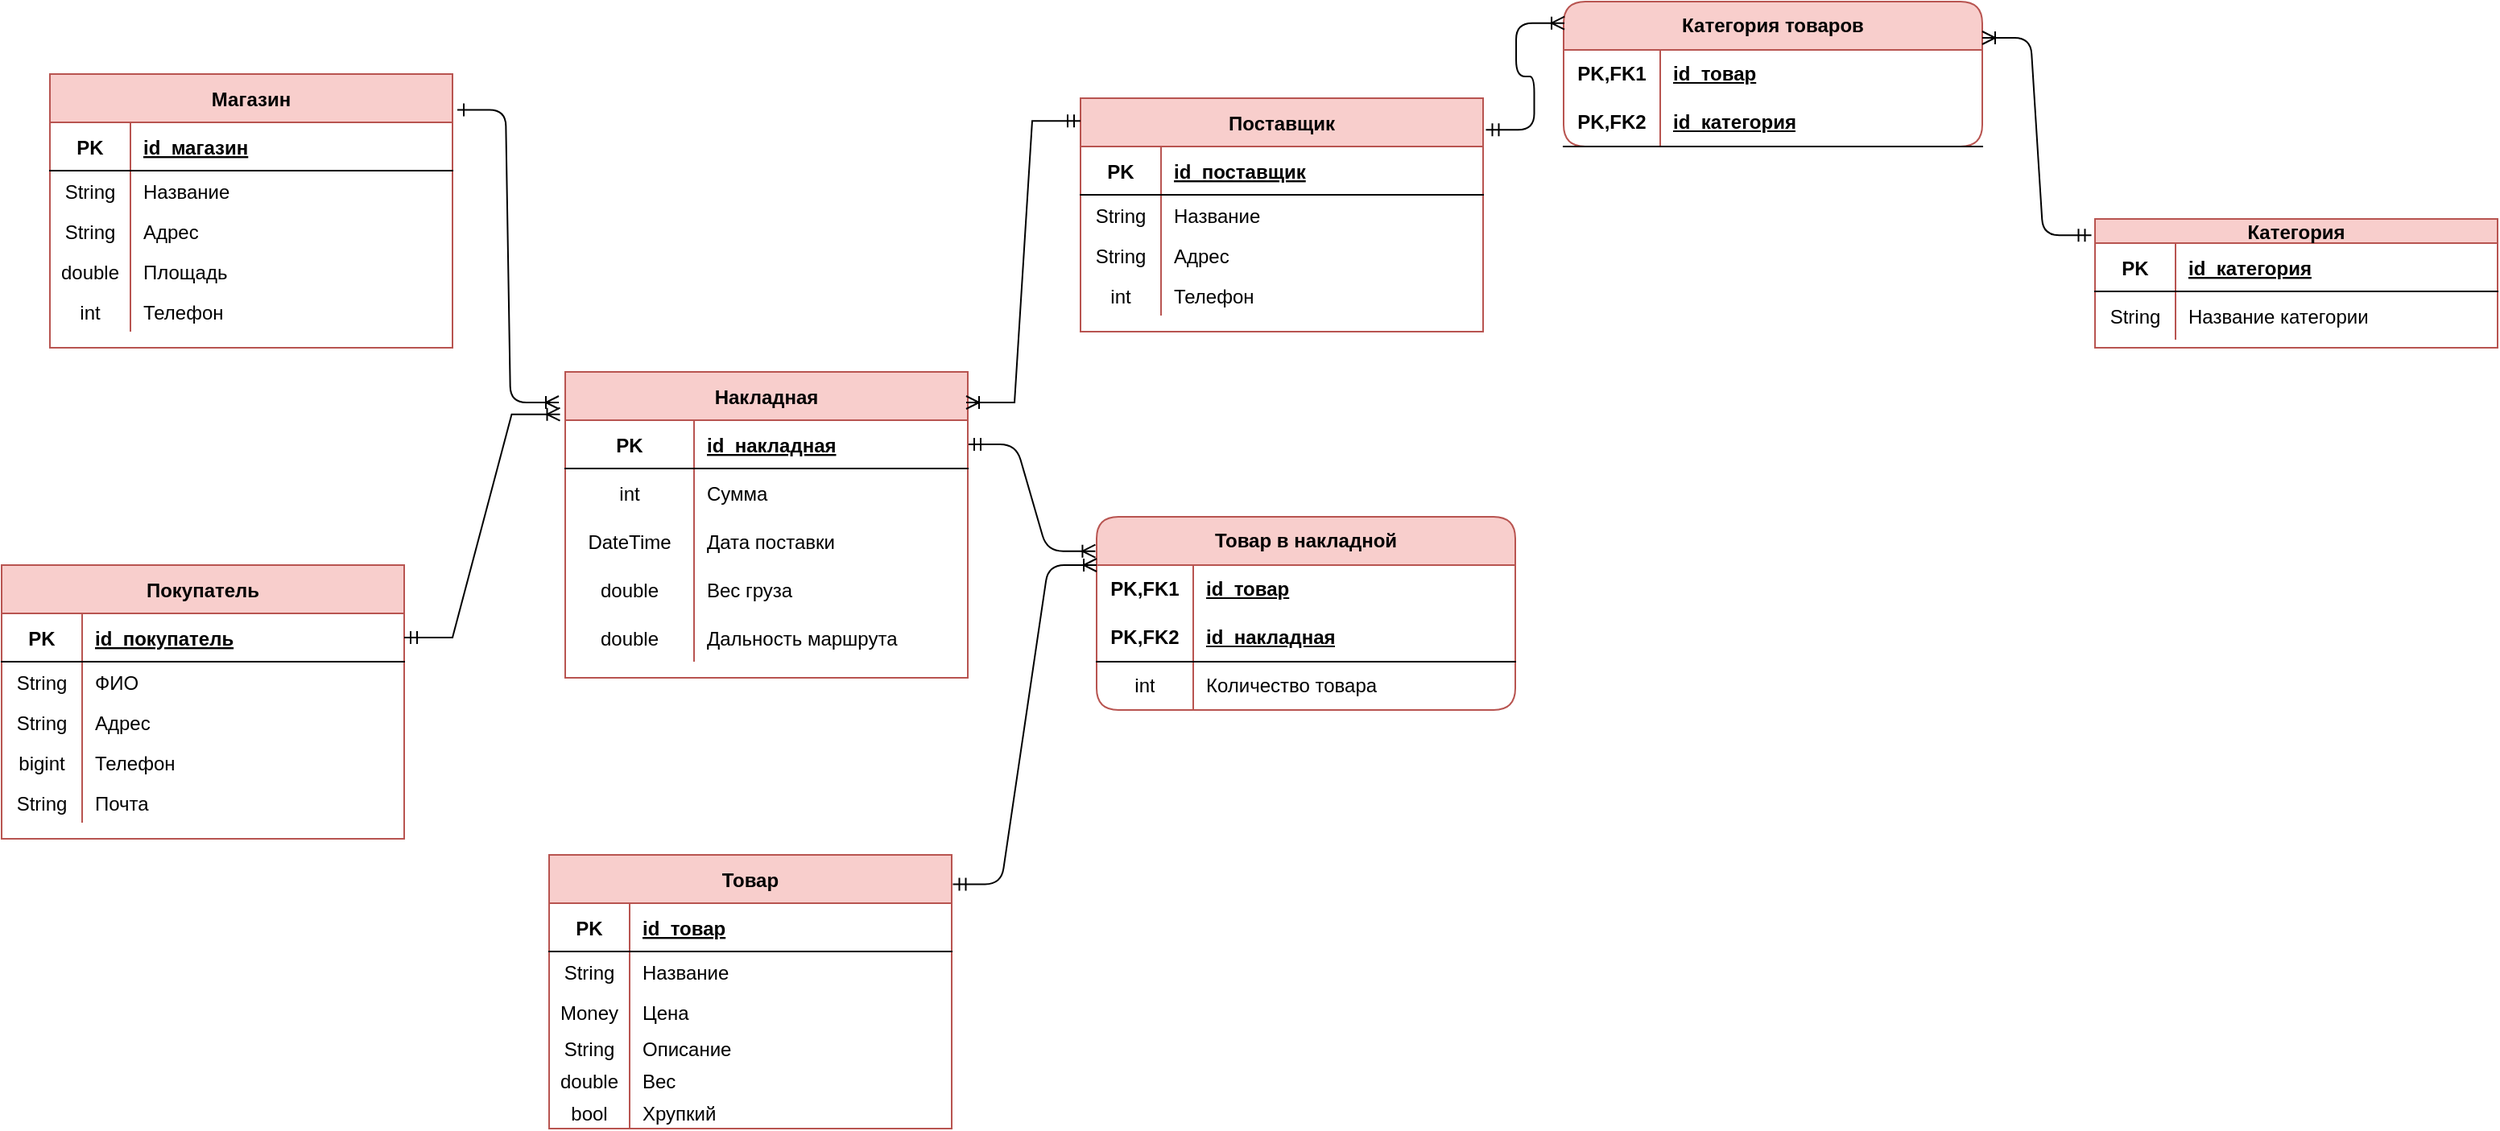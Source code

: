 <mxfile version="23.1.5" type="device">
  <diagram id="R2lEEEUBdFMjLlhIrx00" name="Page-1">
    <mxGraphModel dx="1687" dy="2084" grid="1" gridSize="10" guides="1" tooltips="1" connect="1" arrows="1" fold="1" page="1" pageScale="1" pageWidth="850" pageHeight="1100" math="0" shadow="0" extFonts="Permanent Marker^https://fonts.googleapis.com/css?family=Permanent+Marker">
      <root>
        <mxCell id="0" />
        <mxCell id="1" parent="0" />
        <mxCell id="C-vyLk0tnHw3VtMMgP7b-1" value="" style="edgeStyle=entityRelationEdgeStyle;endArrow=ERoneToMany;startArrow=ERmandOne;endFill=0;startFill=0;exitX=1;exitY=0.5;exitDx=0;exitDy=0;entryX=-0.003;entryY=0.178;entryDx=0;entryDy=0;entryPerimeter=0;" parent="1" source="C-vyLk0tnHw3VtMMgP7b-3" target="NhGlkrk8N-xeIOU9hK8n-45" edge="1">
          <mxGeometry width="100" height="100" relative="1" as="geometry">
            <mxPoint x="1030" y="310" as="sourcePoint" />
            <mxPoint x="1030" y="490" as="targetPoint" />
          </mxGeometry>
        </mxCell>
        <mxCell id="C-vyLk0tnHw3VtMMgP7b-2" value="Накладная" style="shape=table;startSize=30;container=1;collapsible=1;childLayout=tableLayout;fixedRows=1;rowLines=0;fontStyle=1;align=center;resizeLast=1;fillColor=#f8cecc;strokeColor=#b85450;" parent="1" vertex="1">
          <mxGeometry x="450" y="40" width="250" height="190" as="geometry" />
        </mxCell>
        <mxCell id="C-vyLk0tnHw3VtMMgP7b-3" value="" style="shape=partialRectangle;collapsible=0;dropTarget=0;pointerEvents=0;fillColor=none;points=[[0,0.5],[1,0.5]];portConstraint=eastwest;top=0;left=0;right=0;bottom=1;" parent="C-vyLk0tnHw3VtMMgP7b-2" vertex="1">
          <mxGeometry y="30" width="250" height="30" as="geometry" />
        </mxCell>
        <mxCell id="C-vyLk0tnHw3VtMMgP7b-4" value="PK" style="shape=partialRectangle;overflow=hidden;connectable=0;fillColor=none;top=0;left=0;bottom=0;right=0;fontStyle=1;" parent="C-vyLk0tnHw3VtMMgP7b-3" vertex="1">
          <mxGeometry width="80" height="30" as="geometry">
            <mxRectangle width="80" height="30" as="alternateBounds" />
          </mxGeometry>
        </mxCell>
        <mxCell id="C-vyLk0tnHw3VtMMgP7b-5" value="id_накладная" style="shape=partialRectangle;overflow=hidden;connectable=0;fillColor=none;top=0;left=0;bottom=0;right=0;align=left;spacingLeft=6;fontStyle=5;" parent="C-vyLk0tnHw3VtMMgP7b-3" vertex="1">
          <mxGeometry x="80" width="170" height="30" as="geometry">
            <mxRectangle width="170" height="30" as="alternateBounds" />
          </mxGeometry>
        </mxCell>
        <mxCell id="KsiTcAA8DqV0plGHIo-i-21" value="" style="shape=partialRectangle;collapsible=0;dropTarget=0;pointerEvents=0;fillColor=none;points=[[0,0.5],[1,0.5]];portConstraint=eastwest;top=0;left=0;right=0;bottom=0;" parent="C-vyLk0tnHw3VtMMgP7b-2" vertex="1">
          <mxGeometry y="60" width="250" height="30" as="geometry" />
        </mxCell>
        <mxCell id="KsiTcAA8DqV0plGHIo-i-22" value="int" style="shape=partialRectangle;overflow=hidden;connectable=0;fillColor=none;top=0;left=0;bottom=0;right=0;fontStyle=0" parent="KsiTcAA8DqV0plGHIo-i-21" vertex="1">
          <mxGeometry width="80" height="30" as="geometry">
            <mxRectangle width="80" height="30" as="alternateBounds" />
          </mxGeometry>
        </mxCell>
        <mxCell id="KsiTcAA8DqV0plGHIo-i-23" value="Сумма" style="shape=partialRectangle;overflow=hidden;connectable=0;fillColor=none;top=0;left=0;bottom=0;right=0;align=left;spacingLeft=6;" parent="KsiTcAA8DqV0plGHIo-i-21" vertex="1">
          <mxGeometry x="80" width="170" height="30" as="geometry">
            <mxRectangle width="170" height="30" as="alternateBounds" />
          </mxGeometry>
        </mxCell>
        <mxCell id="NhGlkrk8N-xeIOU9hK8n-42" value="" style="shape=partialRectangle;collapsible=0;dropTarget=0;pointerEvents=0;fillColor=none;points=[[0,0.5],[1,0.5]];portConstraint=eastwest;top=0;left=0;right=0;bottom=0;" vertex="1" parent="C-vyLk0tnHw3VtMMgP7b-2">
          <mxGeometry y="90" width="250" height="30" as="geometry" />
        </mxCell>
        <mxCell id="NhGlkrk8N-xeIOU9hK8n-43" value="DateTime" style="shape=partialRectangle;overflow=hidden;connectable=0;fillColor=none;top=0;left=0;bottom=0;right=0;fontStyle=0" vertex="1" parent="NhGlkrk8N-xeIOU9hK8n-42">
          <mxGeometry width="80" height="30" as="geometry">
            <mxRectangle width="80" height="30" as="alternateBounds" />
          </mxGeometry>
        </mxCell>
        <mxCell id="NhGlkrk8N-xeIOU9hK8n-44" value="Дата поставки" style="shape=partialRectangle;overflow=hidden;connectable=0;fillColor=none;top=0;left=0;bottom=0;right=0;align=left;spacingLeft=6;" vertex="1" parent="NhGlkrk8N-xeIOU9hK8n-42">
          <mxGeometry x="80" width="170" height="30" as="geometry">
            <mxRectangle width="170" height="30" as="alternateBounds" />
          </mxGeometry>
        </mxCell>
        <mxCell id="NhGlkrk8N-xeIOU9hK8n-59" value="" style="shape=partialRectangle;collapsible=0;dropTarget=0;pointerEvents=0;fillColor=none;points=[[0,0.5],[1,0.5]];portConstraint=eastwest;top=0;left=0;right=0;bottom=0;" vertex="1" parent="C-vyLk0tnHw3VtMMgP7b-2">
          <mxGeometry y="120" width="250" height="30" as="geometry" />
        </mxCell>
        <mxCell id="NhGlkrk8N-xeIOU9hK8n-60" value="double" style="shape=partialRectangle;overflow=hidden;connectable=0;fillColor=none;top=0;left=0;bottom=0;right=0;fontStyle=0" vertex="1" parent="NhGlkrk8N-xeIOU9hK8n-59">
          <mxGeometry width="80" height="30" as="geometry">
            <mxRectangle width="80" height="30" as="alternateBounds" />
          </mxGeometry>
        </mxCell>
        <mxCell id="NhGlkrk8N-xeIOU9hK8n-61" value="Вес груза" style="shape=partialRectangle;overflow=hidden;connectable=0;fillColor=none;top=0;left=0;bottom=0;right=0;align=left;spacingLeft=6;" vertex="1" parent="NhGlkrk8N-xeIOU9hK8n-59">
          <mxGeometry x="80" width="170" height="30" as="geometry">
            <mxRectangle width="170" height="30" as="alternateBounds" />
          </mxGeometry>
        </mxCell>
        <mxCell id="NhGlkrk8N-xeIOU9hK8n-62" value="" style="shape=partialRectangle;collapsible=0;dropTarget=0;pointerEvents=0;fillColor=none;points=[[0,0.5],[1,0.5]];portConstraint=eastwest;top=0;left=0;right=0;bottom=0;" vertex="1" parent="C-vyLk0tnHw3VtMMgP7b-2">
          <mxGeometry y="150" width="250" height="30" as="geometry" />
        </mxCell>
        <mxCell id="NhGlkrk8N-xeIOU9hK8n-63" value="double" style="shape=partialRectangle;overflow=hidden;connectable=0;fillColor=none;top=0;left=0;bottom=0;right=0;fontStyle=0" vertex="1" parent="NhGlkrk8N-xeIOU9hK8n-62">
          <mxGeometry width="80" height="30" as="geometry">
            <mxRectangle width="80" height="30" as="alternateBounds" />
          </mxGeometry>
        </mxCell>
        <mxCell id="NhGlkrk8N-xeIOU9hK8n-64" value="Дальность маршрута" style="shape=partialRectangle;overflow=hidden;connectable=0;fillColor=none;top=0;left=0;bottom=0;right=0;align=left;spacingLeft=6;" vertex="1" parent="NhGlkrk8N-xeIOU9hK8n-62">
          <mxGeometry x="80" width="170" height="30" as="geometry">
            <mxRectangle width="170" height="30" as="alternateBounds" />
          </mxGeometry>
        </mxCell>
        <mxCell id="C-vyLk0tnHw3VtMMgP7b-23" value="Товар" style="shape=table;startSize=30;container=1;collapsible=1;childLayout=tableLayout;fixedRows=1;rowLines=0;fontStyle=1;align=center;resizeLast=1;fillColor=#f8cecc;strokeColor=#b85450;" parent="1" vertex="1">
          <mxGeometry x="440" y="340" width="250" height="170" as="geometry" />
        </mxCell>
        <mxCell id="C-vyLk0tnHw3VtMMgP7b-24" value="" style="shape=partialRectangle;collapsible=0;dropTarget=0;pointerEvents=0;fillColor=none;points=[[0,0.5],[1,0.5]];portConstraint=eastwest;top=0;left=0;right=0;bottom=1;" parent="C-vyLk0tnHw3VtMMgP7b-23" vertex="1">
          <mxGeometry y="30" width="250" height="30" as="geometry" />
        </mxCell>
        <mxCell id="C-vyLk0tnHw3VtMMgP7b-25" value="PK" style="shape=partialRectangle;overflow=hidden;connectable=0;fillColor=none;top=0;left=0;bottom=0;right=0;fontStyle=1;" parent="C-vyLk0tnHw3VtMMgP7b-24" vertex="1">
          <mxGeometry width="50" height="30" as="geometry">
            <mxRectangle width="50" height="30" as="alternateBounds" />
          </mxGeometry>
        </mxCell>
        <mxCell id="C-vyLk0tnHw3VtMMgP7b-26" value="id_товар" style="shape=partialRectangle;overflow=hidden;connectable=0;fillColor=none;top=0;left=0;bottom=0;right=0;align=left;spacingLeft=6;fontStyle=5;" parent="C-vyLk0tnHw3VtMMgP7b-24" vertex="1">
          <mxGeometry x="50" width="200" height="30" as="geometry">
            <mxRectangle width="200" height="30" as="alternateBounds" />
          </mxGeometry>
        </mxCell>
        <mxCell id="C-vyLk0tnHw3VtMMgP7b-27" value="" style="shape=partialRectangle;collapsible=0;dropTarget=0;pointerEvents=0;fillColor=none;points=[[0,0.5],[1,0.5]];portConstraint=eastwest;top=0;left=0;right=0;bottom=0;" parent="C-vyLk0tnHw3VtMMgP7b-23" vertex="1">
          <mxGeometry y="60" width="250" height="25" as="geometry" />
        </mxCell>
        <mxCell id="C-vyLk0tnHw3VtMMgP7b-28" value="String" style="shape=partialRectangle;overflow=hidden;connectable=0;fillColor=none;top=0;left=0;bottom=0;right=0;" parent="C-vyLk0tnHw3VtMMgP7b-27" vertex="1">
          <mxGeometry width="50" height="25" as="geometry">
            <mxRectangle width="50" height="25" as="alternateBounds" />
          </mxGeometry>
        </mxCell>
        <mxCell id="C-vyLk0tnHw3VtMMgP7b-29" value="Название" style="shape=partialRectangle;overflow=hidden;connectable=0;fillColor=none;top=0;left=0;bottom=0;right=0;align=left;spacingLeft=6;" parent="C-vyLk0tnHw3VtMMgP7b-27" vertex="1">
          <mxGeometry x="50" width="200" height="25" as="geometry">
            <mxRectangle width="200" height="25" as="alternateBounds" />
          </mxGeometry>
        </mxCell>
        <mxCell id="KsiTcAA8DqV0plGHIo-i-15" value="" style="shape=partialRectangle;collapsible=0;dropTarget=0;pointerEvents=0;fillColor=none;points=[[0,0.5],[1,0.5]];portConstraint=eastwest;top=0;left=0;right=0;bottom=0;" parent="C-vyLk0tnHw3VtMMgP7b-23" vertex="1">
          <mxGeometry y="85" width="250" height="25" as="geometry" />
        </mxCell>
        <mxCell id="KsiTcAA8DqV0plGHIo-i-16" value="Money" style="shape=partialRectangle;overflow=hidden;connectable=0;fillColor=none;top=0;left=0;bottom=0;right=0;" parent="KsiTcAA8DqV0plGHIo-i-15" vertex="1">
          <mxGeometry width="50" height="25" as="geometry">
            <mxRectangle width="50" height="25" as="alternateBounds" />
          </mxGeometry>
        </mxCell>
        <mxCell id="KsiTcAA8DqV0plGHIo-i-17" value="Цена" style="shape=partialRectangle;overflow=hidden;connectable=0;fillColor=none;top=0;left=0;bottom=0;right=0;align=left;spacingLeft=6;" parent="KsiTcAA8DqV0plGHIo-i-15" vertex="1">
          <mxGeometry x="50" width="200" height="25" as="geometry">
            <mxRectangle width="200" height="25" as="alternateBounds" />
          </mxGeometry>
        </mxCell>
        <mxCell id="NhGlkrk8N-xeIOU9hK8n-65" value="" style="shape=partialRectangle;collapsible=0;dropTarget=0;pointerEvents=0;fillColor=none;points=[[0,0.5],[1,0.5]];portConstraint=eastwest;top=0;left=0;right=0;bottom=0;" vertex="1" parent="C-vyLk0tnHw3VtMMgP7b-23">
          <mxGeometry y="110" width="250" height="20" as="geometry" />
        </mxCell>
        <mxCell id="NhGlkrk8N-xeIOU9hK8n-66" value="String" style="shape=partialRectangle;overflow=hidden;connectable=0;fillColor=none;top=0;left=0;bottom=0;right=0;" vertex="1" parent="NhGlkrk8N-xeIOU9hK8n-65">
          <mxGeometry width="50" height="20" as="geometry">
            <mxRectangle width="50" height="20" as="alternateBounds" />
          </mxGeometry>
        </mxCell>
        <mxCell id="NhGlkrk8N-xeIOU9hK8n-67" value="Описание" style="shape=partialRectangle;overflow=hidden;connectable=0;fillColor=none;top=0;left=0;bottom=0;right=0;align=left;spacingLeft=6;" vertex="1" parent="NhGlkrk8N-xeIOU9hK8n-65">
          <mxGeometry x="50" width="200" height="20" as="geometry">
            <mxRectangle width="200" height="20" as="alternateBounds" />
          </mxGeometry>
        </mxCell>
        <mxCell id="NhGlkrk8N-xeIOU9hK8n-68" value="" style="shape=partialRectangle;collapsible=0;dropTarget=0;pointerEvents=0;fillColor=none;points=[[0,0.5],[1,0.5]];portConstraint=eastwest;top=0;left=0;right=0;bottom=0;" vertex="1" parent="C-vyLk0tnHw3VtMMgP7b-23">
          <mxGeometry y="130" width="250" height="20" as="geometry" />
        </mxCell>
        <mxCell id="NhGlkrk8N-xeIOU9hK8n-69" value="double" style="shape=partialRectangle;overflow=hidden;connectable=0;fillColor=none;top=0;left=0;bottom=0;right=0;" vertex="1" parent="NhGlkrk8N-xeIOU9hK8n-68">
          <mxGeometry width="50" height="20" as="geometry">
            <mxRectangle width="50" height="20" as="alternateBounds" />
          </mxGeometry>
        </mxCell>
        <mxCell id="NhGlkrk8N-xeIOU9hK8n-70" value="Вес" style="shape=partialRectangle;overflow=hidden;connectable=0;fillColor=none;top=0;left=0;bottom=0;right=0;align=left;spacingLeft=6;" vertex="1" parent="NhGlkrk8N-xeIOU9hK8n-68">
          <mxGeometry x="50" width="200" height="20" as="geometry">
            <mxRectangle width="200" height="20" as="alternateBounds" />
          </mxGeometry>
        </mxCell>
        <mxCell id="NhGlkrk8N-xeIOU9hK8n-71" value="" style="shape=partialRectangle;collapsible=0;dropTarget=0;pointerEvents=0;fillColor=none;points=[[0,0.5],[1,0.5]];portConstraint=eastwest;top=0;left=0;right=0;bottom=0;" vertex="1" parent="C-vyLk0tnHw3VtMMgP7b-23">
          <mxGeometry y="150" width="250" height="20" as="geometry" />
        </mxCell>
        <mxCell id="NhGlkrk8N-xeIOU9hK8n-72" value="bool" style="shape=partialRectangle;overflow=hidden;connectable=0;fillColor=none;top=0;left=0;bottom=0;right=0;" vertex="1" parent="NhGlkrk8N-xeIOU9hK8n-71">
          <mxGeometry width="50" height="20" as="geometry">
            <mxRectangle width="50" height="20" as="alternateBounds" />
          </mxGeometry>
        </mxCell>
        <mxCell id="NhGlkrk8N-xeIOU9hK8n-73" value="Хрупкий" style="shape=partialRectangle;overflow=hidden;connectable=0;fillColor=none;top=0;left=0;bottom=0;right=0;align=left;spacingLeft=6;" vertex="1" parent="NhGlkrk8N-xeIOU9hK8n-71">
          <mxGeometry x="50" width="200" height="20" as="geometry">
            <mxRectangle width="200" height="20" as="alternateBounds" />
          </mxGeometry>
        </mxCell>
        <mxCell id="KsiTcAA8DqV0plGHIo-i-5" value="Поставщик" style="shape=table;startSize=30;container=1;collapsible=1;childLayout=tableLayout;fixedRows=1;rowLines=0;fontStyle=1;align=center;resizeLast=1;fillColor=#f8cecc;strokeColor=#b85450;" parent="1" vertex="1">
          <mxGeometry x="770" y="-130" width="250" height="145" as="geometry" />
        </mxCell>
        <mxCell id="KsiTcAA8DqV0plGHIo-i-6" value="" style="shape=partialRectangle;collapsible=0;dropTarget=0;pointerEvents=0;fillColor=none;points=[[0,0.5],[1,0.5]];portConstraint=eastwest;top=0;left=0;right=0;bottom=1;" parent="KsiTcAA8DqV0plGHIo-i-5" vertex="1">
          <mxGeometry y="30" width="250" height="30" as="geometry" />
        </mxCell>
        <mxCell id="KsiTcAA8DqV0plGHIo-i-7" value="PK" style="shape=partialRectangle;overflow=hidden;connectable=0;fillColor=none;top=0;left=0;bottom=0;right=0;fontStyle=1;" parent="KsiTcAA8DqV0plGHIo-i-6" vertex="1">
          <mxGeometry width="50" height="30" as="geometry">
            <mxRectangle width="50" height="30" as="alternateBounds" />
          </mxGeometry>
        </mxCell>
        <mxCell id="KsiTcAA8DqV0plGHIo-i-8" value="id_поставщик" style="shape=partialRectangle;overflow=hidden;connectable=0;fillColor=none;top=0;left=0;bottom=0;right=0;align=left;spacingLeft=6;fontStyle=5;" parent="KsiTcAA8DqV0plGHIo-i-6" vertex="1">
          <mxGeometry x="50" width="200" height="30" as="geometry">
            <mxRectangle width="200" height="30" as="alternateBounds" />
          </mxGeometry>
        </mxCell>
        <mxCell id="KsiTcAA8DqV0plGHIo-i-9" value="" style="shape=partialRectangle;collapsible=0;dropTarget=0;pointerEvents=0;fillColor=none;points=[[0,0.5],[1,0.5]];portConstraint=eastwest;top=0;left=0;right=0;bottom=0;" parent="KsiTcAA8DqV0plGHIo-i-5" vertex="1">
          <mxGeometry y="60" width="250" height="25" as="geometry" />
        </mxCell>
        <mxCell id="KsiTcAA8DqV0plGHIo-i-10" value="String" style="shape=partialRectangle;overflow=hidden;connectable=0;fillColor=none;top=0;left=0;bottom=0;right=0;" parent="KsiTcAA8DqV0plGHIo-i-9" vertex="1">
          <mxGeometry width="50" height="25" as="geometry">
            <mxRectangle width="50" height="25" as="alternateBounds" />
          </mxGeometry>
        </mxCell>
        <mxCell id="KsiTcAA8DqV0plGHIo-i-11" value="Название" style="shape=partialRectangle;overflow=hidden;connectable=0;fillColor=none;top=0;left=0;bottom=0;right=0;align=left;spacingLeft=6;" parent="KsiTcAA8DqV0plGHIo-i-9" vertex="1">
          <mxGeometry x="50" width="200" height="25" as="geometry">
            <mxRectangle width="200" height="25" as="alternateBounds" />
          </mxGeometry>
        </mxCell>
        <mxCell id="KsiTcAA8DqV0plGHIo-i-12" value="" style="shape=partialRectangle;collapsible=0;dropTarget=0;pointerEvents=0;fillColor=none;points=[[0,0.5],[1,0.5]];portConstraint=eastwest;top=0;left=0;right=0;bottom=0;" parent="KsiTcAA8DqV0plGHIo-i-5" vertex="1">
          <mxGeometry y="85" width="250" height="25" as="geometry" />
        </mxCell>
        <mxCell id="KsiTcAA8DqV0plGHIo-i-13" value="String" style="shape=partialRectangle;overflow=hidden;connectable=0;fillColor=none;top=0;left=0;bottom=0;right=0;" parent="KsiTcAA8DqV0plGHIo-i-12" vertex="1">
          <mxGeometry width="50" height="25" as="geometry">
            <mxRectangle width="50" height="25" as="alternateBounds" />
          </mxGeometry>
        </mxCell>
        <mxCell id="KsiTcAA8DqV0plGHIo-i-14" value="Адрес" style="shape=partialRectangle;overflow=hidden;connectable=0;fillColor=none;top=0;left=0;bottom=0;right=0;align=left;spacingLeft=6;" parent="KsiTcAA8DqV0plGHIo-i-12" vertex="1">
          <mxGeometry x="50" width="200" height="25" as="geometry">
            <mxRectangle width="200" height="25" as="alternateBounds" />
          </mxGeometry>
        </mxCell>
        <mxCell id="NhGlkrk8N-xeIOU9hK8n-39" value="" style="shape=partialRectangle;collapsible=0;dropTarget=0;pointerEvents=0;fillColor=none;points=[[0,0.5],[1,0.5]];portConstraint=eastwest;top=0;left=0;right=0;bottom=0;" vertex="1" parent="KsiTcAA8DqV0plGHIo-i-5">
          <mxGeometry y="110" width="250" height="25" as="geometry" />
        </mxCell>
        <mxCell id="NhGlkrk8N-xeIOU9hK8n-40" value="int" style="shape=partialRectangle;overflow=hidden;connectable=0;fillColor=none;top=0;left=0;bottom=0;right=0;" vertex="1" parent="NhGlkrk8N-xeIOU9hK8n-39">
          <mxGeometry width="50" height="25" as="geometry">
            <mxRectangle width="50" height="25" as="alternateBounds" />
          </mxGeometry>
        </mxCell>
        <mxCell id="NhGlkrk8N-xeIOU9hK8n-41" value="Телефон" style="shape=partialRectangle;overflow=hidden;connectable=0;fillColor=none;top=0;left=0;bottom=0;right=0;align=left;spacingLeft=6;" vertex="1" parent="NhGlkrk8N-xeIOU9hK8n-39">
          <mxGeometry x="50" width="200" height="25" as="geometry">
            <mxRectangle width="200" height="25" as="alternateBounds" />
          </mxGeometry>
        </mxCell>
        <mxCell id="KsiTcAA8DqV0plGHIo-i-27" value="Покупатель" style="shape=table;startSize=30;container=1;collapsible=1;childLayout=tableLayout;fixedRows=1;rowLines=0;fontStyle=1;align=center;resizeLast=1;fillColor=#f8cecc;strokeColor=#b85450;" parent="1" vertex="1">
          <mxGeometry x="100" y="160" width="250" height="170" as="geometry" />
        </mxCell>
        <mxCell id="KsiTcAA8DqV0plGHIo-i-28" value="" style="shape=partialRectangle;collapsible=0;dropTarget=0;pointerEvents=0;fillColor=none;points=[[0,0.5],[1,0.5]];portConstraint=eastwest;top=0;left=0;right=0;bottom=1;" parent="KsiTcAA8DqV0plGHIo-i-27" vertex="1">
          <mxGeometry y="30" width="250" height="30" as="geometry" />
        </mxCell>
        <mxCell id="KsiTcAA8DqV0plGHIo-i-29" value="PK" style="shape=partialRectangle;overflow=hidden;connectable=0;fillColor=none;top=0;left=0;bottom=0;right=0;fontStyle=1;" parent="KsiTcAA8DqV0plGHIo-i-28" vertex="1">
          <mxGeometry width="50" height="30" as="geometry">
            <mxRectangle width="50" height="30" as="alternateBounds" />
          </mxGeometry>
        </mxCell>
        <mxCell id="KsiTcAA8DqV0plGHIo-i-30" value="id_покупатель" style="shape=partialRectangle;overflow=hidden;connectable=0;fillColor=none;top=0;left=0;bottom=0;right=0;align=left;spacingLeft=6;fontStyle=5;" parent="KsiTcAA8DqV0plGHIo-i-28" vertex="1">
          <mxGeometry x="50" width="200" height="30" as="geometry">
            <mxRectangle width="200" height="30" as="alternateBounds" />
          </mxGeometry>
        </mxCell>
        <mxCell id="KsiTcAA8DqV0plGHIo-i-31" value="" style="shape=partialRectangle;collapsible=0;dropTarget=0;pointerEvents=0;fillColor=none;points=[[0,0.5],[1,0.5]];portConstraint=eastwest;top=0;left=0;right=0;bottom=0;" parent="KsiTcAA8DqV0plGHIo-i-27" vertex="1">
          <mxGeometry y="60" width="250" height="25" as="geometry" />
        </mxCell>
        <mxCell id="KsiTcAA8DqV0plGHIo-i-32" value="String" style="shape=partialRectangle;overflow=hidden;connectable=0;fillColor=none;top=0;left=0;bottom=0;right=0;" parent="KsiTcAA8DqV0plGHIo-i-31" vertex="1">
          <mxGeometry width="50" height="25" as="geometry">
            <mxRectangle width="50" height="25" as="alternateBounds" />
          </mxGeometry>
        </mxCell>
        <mxCell id="KsiTcAA8DqV0plGHIo-i-33" value="ФИО" style="shape=partialRectangle;overflow=hidden;connectable=0;fillColor=none;top=0;left=0;bottom=0;right=0;align=left;spacingLeft=6;" parent="KsiTcAA8DqV0plGHIo-i-31" vertex="1">
          <mxGeometry x="50" width="200" height="25" as="geometry">
            <mxRectangle width="200" height="25" as="alternateBounds" />
          </mxGeometry>
        </mxCell>
        <mxCell id="KsiTcAA8DqV0plGHIo-i-34" value="" style="shape=partialRectangle;collapsible=0;dropTarget=0;pointerEvents=0;fillColor=none;points=[[0,0.5],[1,0.5]];portConstraint=eastwest;top=0;left=0;right=0;bottom=0;" parent="KsiTcAA8DqV0plGHIo-i-27" vertex="1">
          <mxGeometry y="85" width="250" height="25" as="geometry" />
        </mxCell>
        <mxCell id="KsiTcAA8DqV0plGHIo-i-35" value="String" style="shape=partialRectangle;overflow=hidden;connectable=0;fillColor=none;top=0;left=0;bottom=0;right=0;" parent="KsiTcAA8DqV0plGHIo-i-34" vertex="1">
          <mxGeometry width="50" height="25" as="geometry">
            <mxRectangle width="50" height="25" as="alternateBounds" />
          </mxGeometry>
        </mxCell>
        <mxCell id="KsiTcAA8DqV0plGHIo-i-36" value="Адрес" style="shape=partialRectangle;overflow=hidden;connectable=0;fillColor=none;top=0;left=0;bottom=0;right=0;align=left;spacingLeft=6;" parent="KsiTcAA8DqV0plGHIo-i-34" vertex="1">
          <mxGeometry x="50" width="200" height="25" as="geometry">
            <mxRectangle width="200" height="25" as="alternateBounds" />
          </mxGeometry>
        </mxCell>
        <mxCell id="NhGlkrk8N-xeIOU9hK8n-1" value="" style="shape=partialRectangle;collapsible=0;dropTarget=0;pointerEvents=0;fillColor=none;points=[[0,0.5],[1,0.5]];portConstraint=eastwest;top=0;left=0;right=0;bottom=0;" vertex="1" parent="KsiTcAA8DqV0plGHIo-i-27">
          <mxGeometry y="110" width="250" height="25" as="geometry" />
        </mxCell>
        <mxCell id="NhGlkrk8N-xeIOU9hK8n-2" value="bigint" style="shape=partialRectangle;overflow=hidden;connectable=0;fillColor=none;top=0;left=0;bottom=0;right=0;" vertex="1" parent="NhGlkrk8N-xeIOU9hK8n-1">
          <mxGeometry width="50" height="25" as="geometry">
            <mxRectangle width="50" height="25" as="alternateBounds" />
          </mxGeometry>
        </mxCell>
        <mxCell id="NhGlkrk8N-xeIOU9hK8n-3" value="Телефон" style="shape=partialRectangle;overflow=hidden;connectable=0;fillColor=none;top=0;left=0;bottom=0;right=0;align=left;spacingLeft=6;" vertex="1" parent="NhGlkrk8N-xeIOU9hK8n-1">
          <mxGeometry x="50" width="200" height="25" as="geometry">
            <mxRectangle width="200" height="25" as="alternateBounds" />
          </mxGeometry>
        </mxCell>
        <mxCell id="NhGlkrk8N-xeIOU9hK8n-55" value="" style="shape=partialRectangle;collapsible=0;dropTarget=0;pointerEvents=0;fillColor=none;points=[[0,0.5],[1,0.5]];portConstraint=eastwest;top=0;left=0;right=0;bottom=0;" vertex="1" parent="KsiTcAA8DqV0plGHIo-i-27">
          <mxGeometry y="135" width="250" height="25" as="geometry" />
        </mxCell>
        <mxCell id="NhGlkrk8N-xeIOU9hK8n-56" value="String" style="shape=partialRectangle;overflow=hidden;connectable=0;fillColor=none;top=0;left=0;bottom=0;right=0;" vertex="1" parent="NhGlkrk8N-xeIOU9hK8n-55">
          <mxGeometry width="50" height="25" as="geometry">
            <mxRectangle width="50" height="25" as="alternateBounds" />
          </mxGeometry>
        </mxCell>
        <mxCell id="NhGlkrk8N-xeIOU9hK8n-57" value="Почта" style="shape=partialRectangle;overflow=hidden;connectable=0;fillColor=none;top=0;left=0;bottom=0;right=0;align=left;spacingLeft=6;" vertex="1" parent="NhGlkrk8N-xeIOU9hK8n-55">
          <mxGeometry x="50" width="200" height="25" as="geometry">
            <mxRectangle width="200" height="25" as="alternateBounds" />
          </mxGeometry>
        </mxCell>
        <mxCell id="KsiTcAA8DqV0plGHIo-i-37" value="" style="edgeStyle=entityRelationEdgeStyle;fontSize=12;html=1;endArrow=ERoneToMany;startArrow=ERmandOne;rounded=0;exitX=1;exitY=0.5;exitDx=0;exitDy=0;entryX=-0.013;entryY=-0.122;entryDx=0;entryDy=0;endFill=0;entryPerimeter=0;" parent="1" source="KsiTcAA8DqV0plGHIo-i-28" target="C-vyLk0tnHw3VtMMgP7b-3" edge="1">
          <mxGeometry width="100" height="100" relative="1" as="geometry">
            <mxPoint x="290" y="160" as="sourcePoint" />
            <mxPoint x="450" y="145.0" as="targetPoint" />
          </mxGeometry>
        </mxCell>
        <mxCell id="KsiTcAA8DqV0plGHIo-i-38" value="" style="edgeStyle=entityRelationEdgeStyle;fontSize=12;html=1;endArrow=ERoneToMany;startArrow=ERmandOne;rounded=0;exitX=0;exitY=0.097;exitDx=0;exitDy=0;entryX=0.996;entryY=0.1;entryDx=0;entryDy=0;startFill=0;endFill=0;entryPerimeter=0;exitPerimeter=0;" parent="1" source="KsiTcAA8DqV0plGHIo-i-5" target="C-vyLk0tnHw3VtMMgP7b-2" edge="1">
          <mxGeometry width="100" height="100" relative="1" as="geometry">
            <mxPoint x="300" y="-210" as="sourcePoint" />
            <mxPoint x="477" y="29.43" as="targetPoint" />
          </mxGeometry>
        </mxCell>
        <mxCell id="HCy6VhDDWZoZhDNWFGvK-1" value="Магазин" style="shape=table;startSize=30;container=1;collapsible=1;childLayout=tableLayout;fixedRows=1;rowLines=0;fontStyle=1;align=center;resizeLast=1;fillColor=#f8cecc;strokeColor=#b85450;" parent="1" vertex="1">
          <mxGeometry x="130" y="-145" width="250" height="170" as="geometry" />
        </mxCell>
        <mxCell id="HCy6VhDDWZoZhDNWFGvK-2" value="" style="shape=partialRectangle;collapsible=0;dropTarget=0;pointerEvents=0;fillColor=none;points=[[0,0.5],[1,0.5]];portConstraint=eastwest;top=0;left=0;right=0;bottom=1;" parent="HCy6VhDDWZoZhDNWFGvK-1" vertex="1">
          <mxGeometry y="30" width="250" height="30" as="geometry" />
        </mxCell>
        <mxCell id="HCy6VhDDWZoZhDNWFGvK-3" value="PK" style="shape=partialRectangle;overflow=hidden;connectable=0;fillColor=none;top=0;left=0;bottom=0;right=0;fontStyle=1;" parent="HCy6VhDDWZoZhDNWFGvK-2" vertex="1">
          <mxGeometry width="50" height="30" as="geometry">
            <mxRectangle width="50" height="30" as="alternateBounds" />
          </mxGeometry>
        </mxCell>
        <mxCell id="HCy6VhDDWZoZhDNWFGvK-4" value="id_магазин" style="shape=partialRectangle;overflow=hidden;connectable=0;fillColor=none;top=0;left=0;bottom=0;right=0;align=left;spacingLeft=6;fontStyle=5;" parent="HCy6VhDDWZoZhDNWFGvK-2" vertex="1">
          <mxGeometry x="50" width="200" height="30" as="geometry">
            <mxRectangle width="200" height="30" as="alternateBounds" />
          </mxGeometry>
        </mxCell>
        <mxCell id="HCy6VhDDWZoZhDNWFGvK-5" value="" style="shape=partialRectangle;collapsible=0;dropTarget=0;pointerEvents=0;fillColor=none;points=[[0,0.5],[1,0.5]];portConstraint=eastwest;top=0;left=0;right=0;bottom=0;" parent="HCy6VhDDWZoZhDNWFGvK-1" vertex="1">
          <mxGeometry y="60" width="250" height="25" as="geometry" />
        </mxCell>
        <mxCell id="HCy6VhDDWZoZhDNWFGvK-6" value="String" style="shape=partialRectangle;overflow=hidden;connectable=0;fillColor=none;top=0;left=0;bottom=0;right=0;" parent="HCy6VhDDWZoZhDNWFGvK-5" vertex="1">
          <mxGeometry width="50" height="25" as="geometry">
            <mxRectangle width="50" height="25" as="alternateBounds" />
          </mxGeometry>
        </mxCell>
        <mxCell id="HCy6VhDDWZoZhDNWFGvK-7" value="Название" style="shape=partialRectangle;overflow=hidden;connectable=0;fillColor=none;top=0;left=0;bottom=0;right=0;align=left;spacingLeft=6;" parent="HCy6VhDDWZoZhDNWFGvK-5" vertex="1">
          <mxGeometry x="50" width="200" height="25" as="geometry">
            <mxRectangle width="200" height="25" as="alternateBounds" />
          </mxGeometry>
        </mxCell>
        <mxCell id="HCy6VhDDWZoZhDNWFGvK-8" value="" style="shape=partialRectangle;collapsible=0;dropTarget=0;pointerEvents=0;fillColor=none;points=[[0,0.5],[1,0.5]];portConstraint=eastwest;top=0;left=0;right=0;bottom=0;" parent="HCy6VhDDWZoZhDNWFGvK-1" vertex="1">
          <mxGeometry y="85" width="250" height="25" as="geometry" />
        </mxCell>
        <mxCell id="HCy6VhDDWZoZhDNWFGvK-9" value="String" style="shape=partialRectangle;overflow=hidden;connectable=0;fillColor=none;top=0;left=0;bottom=0;right=0;" parent="HCy6VhDDWZoZhDNWFGvK-8" vertex="1">
          <mxGeometry width="50" height="25" as="geometry">
            <mxRectangle width="50" height="25" as="alternateBounds" />
          </mxGeometry>
        </mxCell>
        <mxCell id="HCy6VhDDWZoZhDNWFGvK-10" value="Адрес" style="shape=partialRectangle;overflow=hidden;connectable=0;fillColor=none;top=0;left=0;bottom=0;right=0;align=left;spacingLeft=6;" parent="HCy6VhDDWZoZhDNWFGvK-8" vertex="1">
          <mxGeometry x="50" width="200" height="25" as="geometry">
            <mxRectangle width="200" height="25" as="alternateBounds" />
          </mxGeometry>
        </mxCell>
        <mxCell id="HCy6VhDDWZoZhDNWFGvK-11" value="" style="shape=partialRectangle;collapsible=0;dropTarget=0;pointerEvents=0;fillColor=none;points=[[0,0.5],[1,0.5]];portConstraint=eastwest;top=0;left=0;right=0;bottom=0;" parent="HCy6VhDDWZoZhDNWFGvK-1" vertex="1">
          <mxGeometry y="110" width="250" height="25" as="geometry" />
        </mxCell>
        <mxCell id="HCy6VhDDWZoZhDNWFGvK-12" value="double" style="shape=partialRectangle;overflow=hidden;connectable=0;fillColor=none;top=0;left=0;bottom=0;right=0;fontStyle=0" parent="HCy6VhDDWZoZhDNWFGvK-11" vertex="1">
          <mxGeometry width="50" height="25" as="geometry">
            <mxRectangle width="50" height="25" as="alternateBounds" />
          </mxGeometry>
        </mxCell>
        <mxCell id="HCy6VhDDWZoZhDNWFGvK-13" value="Площадь" style="shape=partialRectangle;overflow=hidden;connectable=0;fillColor=none;top=0;left=0;bottom=0;right=0;align=left;spacingLeft=6;" parent="HCy6VhDDWZoZhDNWFGvK-11" vertex="1">
          <mxGeometry x="50" width="200" height="25" as="geometry">
            <mxRectangle width="200" height="25" as="alternateBounds" />
          </mxGeometry>
        </mxCell>
        <mxCell id="NhGlkrk8N-xeIOU9hK8n-33" value="" style="shape=partialRectangle;collapsible=0;dropTarget=0;pointerEvents=0;fillColor=none;points=[[0,0.5],[1,0.5]];portConstraint=eastwest;top=0;left=0;right=0;bottom=0;" vertex="1" parent="HCy6VhDDWZoZhDNWFGvK-1">
          <mxGeometry y="135" width="250" height="25" as="geometry" />
        </mxCell>
        <mxCell id="NhGlkrk8N-xeIOU9hK8n-34" value="int" style="shape=partialRectangle;overflow=hidden;connectable=0;fillColor=none;top=0;left=0;bottom=0;right=0;fontStyle=0" vertex="1" parent="NhGlkrk8N-xeIOU9hK8n-33">
          <mxGeometry width="50" height="25" as="geometry">
            <mxRectangle width="50" height="25" as="alternateBounds" />
          </mxGeometry>
        </mxCell>
        <mxCell id="NhGlkrk8N-xeIOU9hK8n-35" value="Телефон" style="shape=partialRectangle;overflow=hidden;connectable=0;fillColor=none;top=0;left=0;bottom=0;right=0;align=left;spacingLeft=6;" vertex="1" parent="NhGlkrk8N-xeIOU9hK8n-33">
          <mxGeometry x="50" width="200" height="25" as="geometry">
            <mxRectangle width="200" height="25" as="alternateBounds" />
          </mxGeometry>
        </mxCell>
        <mxCell id="HCy6VhDDWZoZhDNWFGvK-14" value="" style="edgeStyle=entityRelationEdgeStyle;endArrow=ERoneToMany;startArrow=ERone;endFill=0;startFill=0;exitX=1.012;exitY=0.131;exitDx=0;exitDy=0;exitPerimeter=0;entryX=-0.016;entryY=0.1;entryDx=0;entryDy=0;entryPerimeter=0;" parent="1" source="HCy6VhDDWZoZhDNWFGvK-1" target="C-vyLk0tnHw3VtMMgP7b-2" edge="1">
          <mxGeometry width="100" height="100" relative="1" as="geometry">
            <mxPoint x="440" y="-170" as="sourcePoint" />
            <mxPoint x="450" y="115" as="targetPoint" />
          </mxGeometry>
        </mxCell>
        <mxCell id="NhGlkrk8N-xeIOU9hK8n-45" value="Товар в накладной" style="shape=table;startSize=30;container=1;collapsible=1;childLayout=tableLayout;fixedRows=1;rowLines=0;fontStyle=1;align=center;resizeLast=1;html=1;whiteSpace=wrap;rounded=1;fillColor=#f8cecc;strokeColor=#b85450;" vertex="1" parent="1">
          <mxGeometry x="780" y="130" width="260" height="120" as="geometry" />
        </mxCell>
        <mxCell id="NhGlkrk8N-xeIOU9hK8n-46" value="" style="shape=tableRow;horizontal=0;startSize=0;swimlaneHead=0;swimlaneBody=0;fillColor=none;collapsible=0;dropTarget=0;points=[[0,0.5],[1,0.5]];portConstraint=eastwest;top=0;left=0;right=0;bottom=0;html=1;rounded=1;" vertex="1" parent="NhGlkrk8N-xeIOU9hK8n-45">
          <mxGeometry y="30" width="260" height="30" as="geometry" />
        </mxCell>
        <mxCell id="NhGlkrk8N-xeIOU9hK8n-47" value="PK,FK1" style="shape=partialRectangle;connectable=0;fillColor=none;top=0;left=0;bottom=0;right=0;fontStyle=1;overflow=hidden;html=1;whiteSpace=wrap;rounded=1;" vertex="1" parent="NhGlkrk8N-xeIOU9hK8n-46">
          <mxGeometry width="60" height="30" as="geometry">
            <mxRectangle width="60" height="30" as="alternateBounds" />
          </mxGeometry>
        </mxCell>
        <mxCell id="NhGlkrk8N-xeIOU9hK8n-48" value="id_товар" style="shape=partialRectangle;connectable=0;fillColor=none;top=0;left=0;bottom=0;right=0;align=left;spacingLeft=6;fontStyle=5;overflow=hidden;html=1;whiteSpace=wrap;rounded=1;" vertex="1" parent="NhGlkrk8N-xeIOU9hK8n-46">
          <mxGeometry x="60" width="200" height="30" as="geometry">
            <mxRectangle width="200" height="30" as="alternateBounds" />
          </mxGeometry>
        </mxCell>
        <mxCell id="NhGlkrk8N-xeIOU9hK8n-49" value="" style="shape=tableRow;horizontal=0;startSize=0;swimlaneHead=0;swimlaneBody=0;fillColor=none;collapsible=0;dropTarget=0;points=[[0,0.5],[1,0.5]];portConstraint=eastwest;top=0;left=0;right=0;bottom=1;html=1;rounded=1;" vertex="1" parent="NhGlkrk8N-xeIOU9hK8n-45">
          <mxGeometry y="60" width="260" height="30" as="geometry" />
        </mxCell>
        <mxCell id="NhGlkrk8N-xeIOU9hK8n-50" value="PK,FK2" style="shape=partialRectangle;connectable=0;fillColor=none;top=0;left=0;bottom=0;right=0;fontStyle=1;overflow=hidden;html=1;whiteSpace=wrap;rounded=1;" vertex="1" parent="NhGlkrk8N-xeIOU9hK8n-49">
          <mxGeometry width="60" height="30" as="geometry">
            <mxRectangle width="60" height="30" as="alternateBounds" />
          </mxGeometry>
        </mxCell>
        <mxCell id="NhGlkrk8N-xeIOU9hK8n-51" value="id_накладная" style="shape=partialRectangle;connectable=0;fillColor=none;top=0;left=0;bottom=0;right=0;align=left;spacingLeft=6;fontStyle=5;overflow=hidden;html=1;whiteSpace=wrap;rounded=1;" vertex="1" parent="NhGlkrk8N-xeIOU9hK8n-49">
          <mxGeometry x="60" width="200" height="30" as="geometry">
            <mxRectangle width="200" height="30" as="alternateBounds" />
          </mxGeometry>
        </mxCell>
        <mxCell id="NhGlkrk8N-xeIOU9hK8n-52" value="" style="shape=tableRow;horizontal=0;startSize=0;swimlaneHead=0;swimlaneBody=0;fillColor=none;collapsible=0;dropTarget=0;points=[[0,0.5],[1,0.5]];portConstraint=eastwest;top=0;left=0;right=0;bottom=0;html=1;rounded=1;" vertex="1" parent="NhGlkrk8N-xeIOU9hK8n-45">
          <mxGeometry y="90" width="260" height="30" as="geometry" />
        </mxCell>
        <mxCell id="NhGlkrk8N-xeIOU9hK8n-53" value="int" style="shape=partialRectangle;connectable=0;fillColor=none;top=0;left=0;bottom=0;right=0;editable=1;overflow=hidden;html=1;whiteSpace=wrap;rounded=1;" vertex="1" parent="NhGlkrk8N-xeIOU9hK8n-52">
          <mxGeometry width="60" height="30" as="geometry">
            <mxRectangle width="60" height="30" as="alternateBounds" />
          </mxGeometry>
        </mxCell>
        <mxCell id="NhGlkrk8N-xeIOU9hK8n-54" value="Количество товара" style="shape=partialRectangle;connectable=0;fillColor=none;top=0;left=0;bottom=0;right=0;align=left;spacingLeft=6;overflow=hidden;html=1;whiteSpace=wrap;rounded=1;" vertex="1" parent="NhGlkrk8N-xeIOU9hK8n-52">
          <mxGeometry x="60" width="200" height="30" as="geometry">
            <mxRectangle width="200" height="30" as="alternateBounds" />
          </mxGeometry>
        </mxCell>
        <mxCell id="NhGlkrk8N-xeIOU9hK8n-58" value="" style="edgeStyle=entityRelationEdgeStyle;endArrow=ERoneToMany;startArrow=ERmandOne;endFill=0;startFill=0;exitX=1.003;exitY=0.107;exitDx=0;exitDy=0;exitPerimeter=0;" edge="1" parent="1" source="C-vyLk0tnHw3VtMMgP7b-23">
          <mxGeometry width="100" height="100" relative="1" as="geometry">
            <mxPoint x="770" y="330" as="sourcePoint" />
            <mxPoint x="780" y="160" as="targetPoint" />
          </mxGeometry>
        </mxCell>
        <mxCell id="NhGlkrk8N-xeIOU9hK8n-74" value="Категория товаров" style="shape=table;startSize=30;container=1;collapsible=1;childLayout=tableLayout;fixedRows=1;rowLines=0;fontStyle=1;align=center;resizeLast=1;html=1;whiteSpace=wrap;rounded=1;fillColor=#f8cecc;strokeColor=#b85450;" vertex="1" parent="1">
          <mxGeometry x="1070" y="-190" width="260" height="90" as="geometry" />
        </mxCell>
        <mxCell id="NhGlkrk8N-xeIOU9hK8n-75" value="" style="shape=tableRow;horizontal=0;startSize=0;swimlaneHead=0;swimlaneBody=0;fillColor=none;collapsible=0;dropTarget=0;points=[[0,0.5],[1,0.5]];portConstraint=eastwest;top=0;left=0;right=0;bottom=0;html=1;rounded=1;" vertex="1" parent="NhGlkrk8N-xeIOU9hK8n-74">
          <mxGeometry y="30" width="260" height="30" as="geometry" />
        </mxCell>
        <mxCell id="NhGlkrk8N-xeIOU9hK8n-76" value="PK,FK1" style="shape=partialRectangle;connectable=0;fillColor=none;top=0;left=0;bottom=0;right=0;fontStyle=1;overflow=hidden;html=1;whiteSpace=wrap;rounded=1;" vertex="1" parent="NhGlkrk8N-xeIOU9hK8n-75">
          <mxGeometry width="60" height="30" as="geometry">
            <mxRectangle width="60" height="30" as="alternateBounds" />
          </mxGeometry>
        </mxCell>
        <mxCell id="NhGlkrk8N-xeIOU9hK8n-77" value="id_товар" style="shape=partialRectangle;connectable=0;fillColor=none;top=0;left=0;bottom=0;right=0;align=left;spacingLeft=6;fontStyle=5;overflow=hidden;html=1;whiteSpace=wrap;rounded=1;" vertex="1" parent="NhGlkrk8N-xeIOU9hK8n-75">
          <mxGeometry x="60" width="200" height="30" as="geometry">
            <mxRectangle width="200" height="30" as="alternateBounds" />
          </mxGeometry>
        </mxCell>
        <mxCell id="NhGlkrk8N-xeIOU9hK8n-78" value="" style="shape=tableRow;horizontal=0;startSize=0;swimlaneHead=0;swimlaneBody=0;fillColor=none;collapsible=0;dropTarget=0;points=[[0,0.5],[1,0.5]];portConstraint=eastwest;top=0;left=0;right=0;bottom=1;html=1;rounded=1;" vertex="1" parent="NhGlkrk8N-xeIOU9hK8n-74">
          <mxGeometry y="60" width="260" height="30" as="geometry" />
        </mxCell>
        <mxCell id="NhGlkrk8N-xeIOU9hK8n-79" value="PK,FK2" style="shape=partialRectangle;connectable=0;fillColor=none;top=0;left=0;bottom=0;right=0;fontStyle=1;overflow=hidden;html=1;whiteSpace=wrap;rounded=1;" vertex="1" parent="NhGlkrk8N-xeIOU9hK8n-78">
          <mxGeometry width="60" height="30" as="geometry">
            <mxRectangle width="60" height="30" as="alternateBounds" />
          </mxGeometry>
        </mxCell>
        <mxCell id="NhGlkrk8N-xeIOU9hK8n-80" value="id_категория" style="shape=partialRectangle;connectable=0;fillColor=none;top=0;left=0;bottom=0;right=0;align=left;spacingLeft=6;fontStyle=5;overflow=hidden;html=1;whiteSpace=wrap;rounded=1;" vertex="1" parent="NhGlkrk8N-xeIOU9hK8n-78">
          <mxGeometry x="60" width="200" height="30" as="geometry">
            <mxRectangle width="200" height="30" as="alternateBounds" />
          </mxGeometry>
        </mxCell>
        <mxCell id="NhGlkrk8N-xeIOU9hK8n-84" value="Категория" style="shape=table;startSize=15;container=1;collapsible=1;childLayout=tableLayout;fixedRows=1;rowLines=0;fontStyle=1;align=center;resizeLast=1;fillColor=#f8cecc;strokeColor=#b85450;" vertex="1" parent="1">
          <mxGeometry x="1400" y="-55" width="250" height="80" as="geometry" />
        </mxCell>
        <mxCell id="NhGlkrk8N-xeIOU9hK8n-85" value="" style="shape=partialRectangle;collapsible=0;dropTarget=0;pointerEvents=0;fillColor=none;points=[[0,0.5],[1,0.5]];portConstraint=eastwest;top=0;left=0;right=0;bottom=1;" vertex="1" parent="NhGlkrk8N-xeIOU9hK8n-84">
          <mxGeometry y="15" width="250" height="30" as="geometry" />
        </mxCell>
        <mxCell id="NhGlkrk8N-xeIOU9hK8n-86" value="PK" style="shape=partialRectangle;overflow=hidden;connectable=0;fillColor=none;top=0;left=0;bottom=0;right=0;fontStyle=1;" vertex="1" parent="NhGlkrk8N-xeIOU9hK8n-85">
          <mxGeometry width="50" height="30" as="geometry">
            <mxRectangle width="50" height="30" as="alternateBounds" />
          </mxGeometry>
        </mxCell>
        <mxCell id="NhGlkrk8N-xeIOU9hK8n-87" value="id_категория" style="shape=partialRectangle;overflow=hidden;connectable=0;fillColor=none;top=0;left=0;bottom=0;right=0;align=left;spacingLeft=6;fontStyle=5;" vertex="1" parent="NhGlkrk8N-xeIOU9hK8n-85">
          <mxGeometry x="50" width="200" height="30" as="geometry">
            <mxRectangle width="200" height="30" as="alternateBounds" />
          </mxGeometry>
        </mxCell>
        <mxCell id="NhGlkrk8N-xeIOU9hK8n-88" value="" style="shape=partialRectangle;collapsible=0;dropTarget=0;pointerEvents=0;fillColor=none;points=[[0,0.5],[1,0.5]];portConstraint=eastwest;top=0;left=0;right=0;bottom=0;" vertex="1" parent="NhGlkrk8N-xeIOU9hK8n-84">
          <mxGeometry y="45" width="250" height="30" as="geometry" />
        </mxCell>
        <mxCell id="NhGlkrk8N-xeIOU9hK8n-89" value="String" style="shape=partialRectangle;overflow=hidden;connectable=0;fillColor=none;top=0;left=0;bottom=0;right=0;" vertex="1" parent="NhGlkrk8N-xeIOU9hK8n-88">
          <mxGeometry width="50" height="30" as="geometry">
            <mxRectangle width="50" height="30" as="alternateBounds" />
          </mxGeometry>
        </mxCell>
        <mxCell id="NhGlkrk8N-xeIOU9hK8n-90" value="Название категории" style="shape=partialRectangle;overflow=hidden;connectable=0;fillColor=none;top=0;left=0;bottom=0;right=0;align=left;spacingLeft=6;" vertex="1" parent="NhGlkrk8N-xeIOU9hK8n-88">
          <mxGeometry x="50" width="200" height="30" as="geometry">
            <mxRectangle width="200" height="30" as="alternateBounds" />
          </mxGeometry>
        </mxCell>
        <mxCell id="NhGlkrk8N-xeIOU9hK8n-100" value="" style="edgeStyle=entityRelationEdgeStyle;endArrow=ERmandOne;startArrow=ERoneToMany;endFill=0;startFill=0;entryX=1.007;entryY=0.135;entryDx=0;entryDy=0;entryPerimeter=0;exitX=0.002;exitY=0.148;exitDx=0;exitDy=0;exitPerimeter=0;" edge="1" parent="1" source="NhGlkrk8N-xeIOU9hK8n-74" target="KsiTcAA8DqV0plGHIo-i-5">
          <mxGeometry width="100" height="100" relative="1" as="geometry">
            <mxPoint x="1340" y="255" as="sourcePoint" />
            <mxPoint x="1400" y="50" as="targetPoint" />
          </mxGeometry>
        </mxCell>
        <mxCell id="NhGlkrk8N-xeIOU9hK8n-101" value="" style="edgeStyle=entityRelationEdgeStyle;endArrow=ERmandOne;startArrow=ERoneToMany;endFill=0;startFill=0;entryX=-0.009;entryY=0.127;entryDx=0;entryDy=0;entryPerimeter=0;exitX=1;exitY=0.25;exitDx=0;exitDy=0;" edge="1" parent="1" source="NhGlkrk8N-xeIOU9hK8n-74" target="NhGlkrk8N-xeIOU9hK8n-84">
          <mxGeometry width="100" height="100" relative="1" as="geometry">
            <mxPoint x="1489" y="-32" as="sourcePoint" />
            <mxPoint x="1410" y="15" as="targetPoint" />
          </mxGeometry>
        </mxCell>
      </root>
    </mxGraphModel>
  </diagram>
</mxfile>
